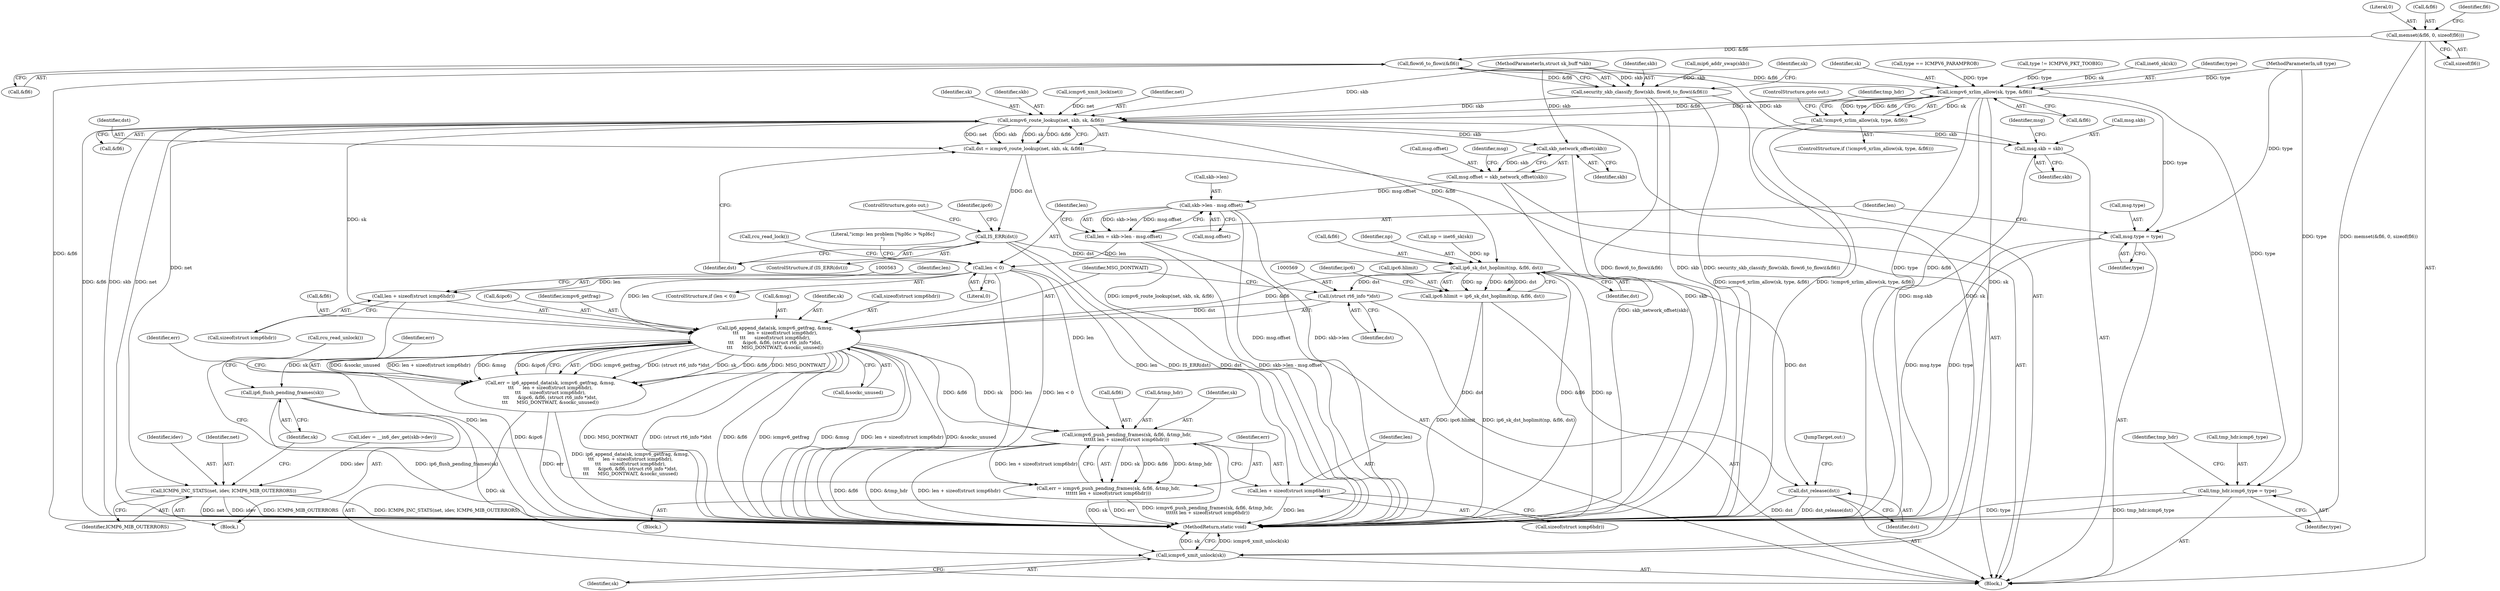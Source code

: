 digraph "0_linux_79dc7e3f1cd323be4c81aa1a94faa1b3ed987fb2@API" {
"1000319" [label="(Call,memset(&fl6, 0, sizeof(fl6)))"];
"1000372" [label="(Call,flowi6_to_flowi(&fl6))"];
"1000370" [label="(Call,security_skb_classify_flow(skb, flowi6_to_flowi(&fl6)))"];
"1000472" [label="(Call,icmpv6_route_lookup(net, skb, sk, &fl6))"];
"1000470" [label="(Call,dst = icmpv6_route_lookup(net, skb, sk, &fl6))"];
"1000479" [label="(Call,IS_ERR(dst))"];
"1000486" [label="(Call,ip6_sk_dst_hoplimit(np, &fl6, dst))"];
"1000482" [label="(Call,ipc6.hlimit = ip6_sk_dst_hoplimit(np, &fl6, dst))"];
"1000553" [label="(Call,ip6_append_data(sk, icmpv6_getfrag, &msg,\n\t\t\t      len + sizeof(struct icmp6hdr),\n\t\t\t      sizeof(struct icmp6hdr),\n\t\t\t      &ipc6, &fl6, (struct rt6_info *)dst,\n\t\t\t      MSG_DONTWAIT, &sockc_unused))"];
"1000551" [label="(Call,err = ip6_append_data(sk, icmpv6_getfrag, &msg,\n\t\t\t      len + sizeof(struct icmp6hdr),\n\t\t\t      sizeof(struct icmp6hdr),\n\t\t\t      &ipc6, &fl6, (struct rt6_info *)dst,\n\t\t\t      MSG_DONTWAIT, &sockc_unused))"];
"1000581" [label="(Call,ip6_flush_pending_frames(sk))"];
"1000602" [label="(Call,icmpv6_xmit_unlock(sk))"];
"1000587" [label="(Call,icmpv6_push_pending_frames(sk, &fl6, &tmp_hdr,\n\t\t\t\t\t\t len + sizeof(struct icmp6hdr)))"];
"1000585" [label="(Call,err = icmpv6_push_pending_frames(sk, &fl6, &tmp_hdr,\n\t\t\t\t\t\t len + sizeof(struct icmp6hdr)))"];
"1000568" [label="(Call,(struct rt6_info *)dst)"];
"1000599" [label="(Call,dst_release(dst))"];
"1000503" [label="(Call,msg.skb = skb)"];
"1000512" [label="(Call,skb_network_offset(skb))"];
"1000508" [label="(Call,msg.offset = skb_network_offset(skb))"];
"1000521" [label="(Call,skb->len - msg.offset)"];
"1000519" [label="(Call,len = skb->len - msg.offset)"];
"1000529" [label="(Call,len < 0)"];
"1000558" [label="(Call,len + sizeof(struct icmp6hdr))"];
"1000593" [label="(Call,len + sizeof(struct icmp6hdr))"];
"1000577" [label="(Call,ICMP6_INC_STATS(net, idev, ICMP6_MIB_OUTERRORS))"];
"1000394" [label="(Call,icmpv6_xrlim_allow(sk, type, &fl6))"];
"1000393" [label="(Call,!icmpv6_xrlim_allow(sk, type, &fl6))"];
"1000400" [label="(Call,tmp_hdr.icmp6_type = type)"];
"1000514" [label="(Call,msg.type = type)"];
"1000584" [label="(Block,)"];
"1000530" [label="(Identifier,len)"];
"1000487" [label="(Identifier,np)"];
"1000481" [label="(ControlStructure,goto out;)"];
"1000586" [label="(Identifier,err)"];
"1000484" [label="(Identifier,ipc6)"];
"1000520" [label="(Identifier,len)"];
"1000581" [label="(Call,ip6_flush_pending_frames(sk))"];
"1000585" [label="(Call,err = icmpv6_push_pending_frames(sk, &fl6, &tmp_hdr,\n\t\t\t\t\t\t len + sizeof(struct icmp6hdr)))"];
"1000597" [label="(Call,rcu_read_unlock())"];
"1000392" [label="(ControlStructure,if (!icmpv6_xrlim_allow(sk, type, &fl6)))"];
"1000402" [label="(Identifier,tmp_hdr)"];
"1000556" [label="(Call,&msg)"];
"1000578" [label="(Identifier,net)"];
"1000514" [label="(Call,msg.type = type)"];
"1000522" [label="(Call,skb->len)"];
"1000371" [label="(Identifier,skb)"];
"1000404" [label="(Identifier,type)"];
"1000390" [label="(Call,inet6_sk(sk))"];
"1000588" [label="(Identifier,sk)"];
"1000582" [label="(Identifier,sk)"];
"1000575" [label="(Identifier,err)"];
"1000107" [label="(MethodParameterIn,u8 type)"];
"1000551" [label="(Call,err = ip6_append_data(sk, icmpv6_getfrag, &msg,\n\t\t\t      len + sizeof(struct icmp6hdr),\n\t\t\t      sizeof(struct icmp6hdr),\n\t\t\t      &ipc6, &fl6, (struct rt6_info *)dst,\n\t\t\t      MSG_DONTWAIT, &sockc_unused))"];
"1000493" [label="(Identifier,ipc6)"];
"1000483" [label="(Call,ipc6.hlimit)"];
"1000397" [label="(Call,&fl6)"];
"1000601" [label="(JumpTarget,out:)"];
"1000604" [label="(MethodReturn,static void)"];
"1000388" [label="(Call,np = inet6_sk(sk))"];
"1000529" [label="(Call,len < 0)"];
"1000322" [label="(Literal,0)"];
"1000534" [label="(Literal,\"icmp: len problem [%pI6c > %pI6c]\n\")"];
"1000317" [label="(Call,mip6_addr_swap(skb))"];
"1000559" [label="(Identifier,len)"];
"1000545" [label="(Call,idev = __in6_dev_get(skb->dev))"];
"1000554" [label="(Identifier,sk)"];
"1000518" [label="(Identifier,type)"];
"1000544" [label="(Call,rcu_read_lock())"];
"1000394" [label="(Call,icmpv6_xrlim_allow(sk, type, &fl6))"];
"1000515" [label="(Call,msg.type)"];
"1000401" [label="(Call,tmp_hdr.icmp6_type)"];
"1000480" [label="(Identifier,dst)"];
"1000568" [label="(Call,(struct rt6_info *)dst)"];
"1000589" [label="(Call,&fl6)"];
"1000471" [label="(Identifier,dst)"];
"1000571" [label="(Identifier,MSG_DONTWAIT)"];
"1000528" [label="(ControlStructure,if (len < 0))"];
"1000370" [label="(Call,security_skb_classify_flow(skb, flowi6_to_flowi(&fl6)))"];
"1000486" [label="(Call,ip6_sk_dst_hoplimit(np, &fl6, dst))"];
"1000376" [label="(Identifier,sk)"];
"1000507" [label="(Identifier,skb)"];
"1000472" [label="(Call,icmpv6_route_lookup(net, skb, sk, &fl6))"];
"1000513" [label="(Identifier,skb)"];
"1000476" [label="(Call,&fl6)"];
"1000577" [label="(Call,ICMP6_INC_STATS(net, idev, ICMP6_MIB_OUTERRORS))"];
"1000572" [label="(Call,&sockc_unused)"];
"1000111" [label="(Block,)"];
"1000512" [label="(Call,skb_network_offset(skb))"];
"1000594" [label="(Identifier,len)"];
"1000473" [label="(Identifier,net)"];
"1000552" [label="(Identifier,err)"];
"1000323" [label="(Call,sizeof(fl6))"];
"1000519" [label="(Call,len = skb->len - msg.offset)"];
"1000599" [label="(Call,dst_release(dst))"];
"1000320" [label="(Call,&fl6)"];
"1000591" [label="(Call,&tmp_hdr)"];
"1000580" [label="(Identifier,ICMP6_MIB_OUTERRORS)"];
"1000558" [label="(Call,len + sizeof(struct icmp6hdr))"];
"1000504" [label="(Call,msg.skb)"];
"1000576" [label="(Block,)"];
"1000503" [label="(Call,msg.skb = skb)"];
"1000525" [label="(Call,msg.offset)"];
"1000595" [label="(Call,sizeof(struct icmp6hdr))"];
"1000470" [label="(Call,dst = icmpv6_route_lookup(net, skb, sk, &fl6))"];
"1000475" [label="(Identifier,sk)"];
"1000373" [label="(Call,&fl6)"];
"1000474" [label="(Identifier,skb)"];
"1000560" [label="(Call,sizeof(struct icmp6hdr))"];
"1000372" [label="(Call,flowi6_to_flowi(&fl6))"];
"1000319" [label="(Call,memset(&fl6, 0, sizeof(fl6)))"];
"1000327" [label="(Identifier,fl6)"];
"1000393" [label="(Call,!icmpv6_xrlim_allow(sk, type, &fl6))"];
"1000377" [label="(Call,icmpv6_xmit_lock(net))"];
"1000396" [label="(Identifier,type)"];
"1000553" [label="(Call,ip6_append_data(sk, icmpv6_getfrag, &msg,\n\t\t\t      len + sizeof(struct icmp6hdr),\n\t\t\t      sizeof(struct icmp6hdr),\n\t\t\t      &ipc6, &fl6, (struct rt6_info *)dst,\n\t\t\t      MSG_DONTWAIT, &sockc_unused))"];
"1000603" [label="(Identifier,sk)"];
"1000562" [label="(Call,sizeof(struct icmp6hdr))"];
"1000478" [label="(ControlStructure,if (IS_ERR(dst)))"];
"1000482" [label="(Call,ipc6.hlimit = ip6_sk_dst_hoplimit(np, &fl6, dst))"];
"1000510" [label="(Identifier,msg)"];
"1000516" [label="(Identifier,msg)"];
"1000509" [label="(Call,msg.offset)"];
"1000531" [label="(Literal,0)"];
"1000106" [label="(MethodParameterIn,struct sk_buff *skb)"];
"1000479" [label="(Call,IS_ERR(dst))"];
"1000400" [label="(Call,tmp_hdr.icmp6_type = type)"];
"1000488" [label="(Call,&fl6)"];
"1000395" [label="(Identifier,sk)"];
"1000566" [label="(Call,&fl6)"];
"1000399" [label="(ControlStructure,goto out;)"];
"1000602" [label="(Call,icmpv6_xmit_unlock(sk))"];
"1000593" [label="(Call,len + sizeof(struct icmp6hdr))"];
"1000564" [label="(Call,&ipc6)"];
"1000521" [label="(Call,skb->len - msg.offset)"];
"1000570" [label="(Identifier,dst)"];
"1000587" [label="(Call,icmpv6_push_pending_frames(sk, &fl6, &tmp_hdr,\n\t\t\t\t\t\t len + sizeof(struct icmp6hdr)))"];
"1000407" [label="(Identifier,tmp_hdr)"];
"1000579" [label="(Identifier,idev)"];
"1000555" [label="(Identifier,icmpv6_getfrag)"];
"1000490" [label="(Identifier,dst)"];
"1000234" [label="(Call,type == ICMPV6_PARAMPROB)"];
"1000508" [label="(Call,msg.offset = skb_network_offset(skb))"];
"1000600" [label="(Identifier,dst)"];
"1000229" [label="(Call,type != ICMPV6_PKT_TOOBIG)"];
"1000319" -> "1000111"  [label="AST: "];
"1000319" -> "1000323"  [label="CFG: "];
"1000320" -> "1000319"  [label="AST: "];
"1000322" -> "1000319"  [label="AST: "];
"1000323" -> "1000319"  [label="AST: "];
"1000327" -> "1000319"  [label="CFG: "];
"1000319" -> "1000604"  [label="DDG: memset(&fl6, 0, sizeof(fl6))"];
"1000319" -> "1000372"  [label="DDG: &fl6"];
"1000372" -> "1000370"  [label="AST: "];
"1000372" -> "1000373"  [label="CFG: "];
"1000373" -> "1000372"  [label="AST: "];
"1000370" -> "1000372"  [label="CFG: "];
"1000372" -> "1000604"  [label="DDG: &fl6"];
"1000372" -> "1000370"  [label="DDG: &fl6"];
"1000372" -> "1000394"  [label="DDG: &fl6"];
"1000370" -> "1000111"  [label="AST: "];
"1000371" -> "1000370"  [label="AST: "];
"1000376" -> "1000370"  [label="CFG: "];
"1000370" -> "1000604"  [label="DDG: security_skb_classify_flow(skb, flowi6_to_flowi(&fl6))"];
"1000370" -> "1000604"  [label="DDG: flowi6_to_flowi(&fl6)"];
"1000370" -> "1000604"  [label="DDG: skb"];
"1000317" -> "1000370"  [label="DDG: skb"];
"1000106" -> "1000370"  [label="DDG: skb"];
"1000370" -> "1000472"  [label="DDG: skb"];
"1000472" -> "1000470"  [label="AST: "];
"1000472" -> "1000476"  [label="CFG: "];
"1000473" -> "1000472"  [label="AST: "];
"1000474" -> "1000472"  [label="AST: "];
"1000475" -> "1000472"  [label="AST: "];
"1000476" -> "1000472"  [label="AST: "];
"1000470" -> "1000472"  [label="CFG: "];
"1000472" -> "1000604"  [label="DDG: &fl6"];
"1000472" -> "1000604"  [label="DDG: skb"];
"1000472" -> "1000604"  [label="DDG: net"];
"1000472" -> "1000470"  [label="DDG: net"];
"1000472" -> "1000470"  [label="DDG: skb"];
"1000472" -> "1000470"  [label="DDG: sk"];
"1000472" -> "1000470"  [label="DDG: &fl6"];
"1000377" -> "1000472"  [label="DDG: net"];
"1000106" -> "1000472"  [label="DDG: skb"];
"1000394" -> "1000472"  [label="DDG: sk"];
"1000394" -> "1000472"  [label="DDG: &fl6"];
"1000472" -> "1000486"  [label="DDG: &fl6"];
"1000472" -> "1000503"  [label="DDG: skb"];
"1000472" -> "1000512"  [label="DDG: skb"];
"1000472" -> "1000553"  [label="DDG: sk"];
"1000472" -> "1000577"  [label="DDG: net"];
"1000472" -> "1000602"  [label="DDG: sk"];
"1000470" -> "1000111"  [label="AST: "];
"1000471" -> "1000470"  [label="AST: "];
"1000480" -> "1000470"  [label="CFG: "];
"1000470" -> "1000604"  [label="DDG: icmpv6_route_lookup(net, skb, sk, &fl6)"];
"1000470" -> "1000479"  [label="DDG: dst"];
"1000479" -> "1000478"  [label="AST: "];
"1000479" -> "1000480"  [label="CFG: "];
"1000480" -> "1000479"  [label="AST: "];
"1000481" -> "1000479"  [label="CFG: "];
"1000484" -> "1000479"  [label="CFG: "];
"1000479" -> "1000604"  [label="DDG: IS_ERR(dst)"];
"1000479" -> "1000604"  [label="DDG: dst"];
"1000479" -> "1000486"  [label="DDG: dst"];
"1000486" -> "1000482"  [label="AST: "];
"1000486" -> "1000490"  [label="CFG: "];
"1000487" -> "1000486"  [label="AST: "];
"1000488" -> "1000486"  [label="AST: "];
"1000490" -> "1000486"  [label="AST: "];
"1000482" -> "1000486"  [label="CFG: "];
"1000486" -> "1000604"  [label="DDG: &fl6"];
"1000486" -> "1000604"  [label="DDG: np"];
"1000486" -> "1000482"  [label="DDG: np"];
"1000486" -> "1000482"  [label="DDG: &fl6"];
"1000486" -> "1000482"  [label="DDG: dst"];
"1000388" -> "1000486"  [label="DDG: np"];
"1000486" -> "1000553"  [label="DDG: &fl6"];
"1000486" -> "1000568"  [label="DDG: dst"];
"1000486" -> "1000599"  [label="DDG: dst"];
"1000482" -> "1000111"  [label="AST: "];
"1000483" -> "1000482"  [label="AST: "];
"1000493" -> "1000482"  [label="CFG: "];
"1000482" -> "1000604"  [label="DDG: ip6_sk_dst_hoplimit(np, &fl6, dst)"];
"1000482" -> "1000604"  [label="DDG: ipc6.hlimit"];
"1000553" -> "1000551"  [label="AST: "];
"1000553" -> "1000572"  [label="CFG: "];
"1000554" -> "1000553"  [label="AST: "];
"1000555" -> "1000553"  [label="AST: "];
"1000556" -> "1000553"  [label="AST: "];
"1000558" -> "1000553"  [label="AST: "];
"1000562" -> "1000553"  [label="AST: "];
"1000564" -> "1000553"  [label="AST: "];
"1000566" -> "1000553"  [label="AST: "];
"1000568" -> "1000553"  [label="AST: "];
"1000571" -> "1000553"  [label="AST: "];
"1000572" -> "1000553"  [label="AST: "];
"1000551" -> "1000553"  [label="CFG: "];
"1000553" -> "1000604"  [label="DDG: MSG_DONTWAIT"];
"1000553" -> "1000604"  [label="DDG: (struct rt6_info *)dst"];
"1000553" -> "1000604"  [label="DDG: &fl6"];
"1000553" -> "1000604"  [label="DDG: icmpv6_getfrag"];
"1000553" -> "1000604"  [label="DDG: &msg"];
"1000553" -> "1000604"  [label="DDG: len + sizeof(struct icmp6hdr)"];
"1000553" -> "1000604"  [label="DDG: &sockc_unused"];
"1000553" -> "1000604"  [label="DDG: &ipc6"];
"1000553" -> "1000551"  [label="DDG: icmpv6_getfrag"];
"1000553" -> "1000551"  [label="DDG: (struct rt6_info *)dst"];
"1000553" -> "1000551"  [label="DDG: sk"];
"1000553" -> "1000551"  [label="DDG: &fl6"];
"1000553" -> "1000551"  [label="DDG: MSG_DONTWAIT"];
"1000553" -> "1000551"  [label="DDG: &sockc_unused"];
"1000553" -> "1000551"  [label="DDG: len + sizeof(struct icmp6hdr)"];
"1000553" -> "1000551"  [label="DDG: &msg"];
"1000553" -> "1000551"  [label="DDG: &ipc6"];
"1000529" -> "1000553"  [label="DDG: len"];
"1000568" -> "1000553"  [label="DDG: dst"];
"1000553" -> "1000581"  [label="DDG: sk"];
"1000553" -> "1000587"  [label="DDG: sk"];
"1000553" -> "1000587"  [label="DDG: &fl6"];
"1000551" -> "1000111"  [label="AST: "];
"1000552" -> "1000551"  [label="AST: "];
"1000575" -> "1000551"  [label="CFG: "];
"1000551" -> "1000604"  [label="DDG: ip6_append_data(sk, icmpv6_getfrag, &msg,\n\t\t\t      len + sizeof(struct icmp6hdr),\n\t\t\t      sizeof(struct icmp6hdr),\n\t\t\t      &ipc6, &fl6, (struct rt6_info *)dst,\n\t\t\t      MSG_DONTWAIT, &sockc_unused)"];
"1000551" -> "1000604"  [label="DDG: err"];
"1000581" -> "1000576"  [label="AST: "];
"1000581" -> "1000582"  [label="CFG: "];
"1000582" -> "1000581"  [label="AST: "];
"1000597" -> "1000581"  [label="CFG: "];
"1000581" -> "1000604"  [label="DDG: ip6_flush_pending_frames(sk)"];
"1000581" -> "1000602"  [label="DDG: sk"];
"1000602" -> "1000111"  [label="AST: "];
"1000602" -> "1000603"  [label="CFG: "];
"1000603" -> "1000602"  [label="AST: "];
"1000604" -> "1000602"  [label="CFG: "];
"1000602" -> "1000604"  [label="DDG: icmpv6_xmit_unlock(sk)"];
"1000602" -> "1000604"  [label="DDG: sk"];
"1000587" -> "1000602"  [label="DDG: sk"];
"1000394" -> "1000602"  [label="DDG: sk"];
"1000587" -> "1000585"  [label="AST: "];
"1000587" -> "1000593"  [label="CFG: "];
"1000588" -> "1000587"  [label="AST: "];
"1000589" -> "1000587"  [label="AST: "];
"1000591" -> "1000587"  [label="AST: "];
"1000593" -> "1000587"  [label="AST: "];
"1000585" -> "1000587"  [label="CFG: "];
"1000587" -> "1000604"  [label="DDG: &fl6"];
"1000587" -> "1000604"  [label="DDG: &tmp_hdr"];
"1000587" -> "1000604"  [label="DDG: len + sizeof(struct icmp6hdr)"];
"1000587" -> "1000585"  [label="DDG: sk"];
"1000587" -> "1000585"  [label="DDG: &fl6"];
"1000587" -> "1000585"  [label="DDG: &tmp_hdr"];
"1000587" -> "1000585"  [label="DDG: len + sizeof(struct icmp6hdr)"];
"1000529" -> "1000587"  [label="DDG: len"];
"1000585" -> "1000584"  [label="AST: "];
"1000586" -> "1000585"  [label="AST: "];
"1000597" -> "1000585"  [label="CFG: "];
"1000585" -> "1000604"  [label="DDG: err"];
"1000585" -> "1000604"  [label="DDG: icmpv6_push_pending_frames(sk, &fl6, &tmp_hdr,\n\t\t\t\t\t\t len + sizeof(struct icmp6hdr))"];
"1000568" -> "1000570"  [label="CFG: "];
"1000569" -> "1000568"  [label="AST: "];
"1000570" -> "1000568"  [label="AST: "];
"1000571" -> "1000568"  [label="CFG: "];
"1000568" -> "1000599"  [label="DDG: dst"];
"1000599" -> "1000111"  [label="AST: "];
"1000599" -> "1000600"  [label="CFG: "];
"1000600" -> "1000599"  [label="AST: "];
"1000601" -> "1000599"  [label="CFG: "];
"1000599" -> "1000604"  [label="DDG: dst_release(dst)"];
"1000599" -> "1000604"  [label="DDG: dst"];
"1000503" -> "1000111"  [label="AST: "];
"1000503" -> "1000507"  [label="CFG: "];
"1000504" -> "1000503"  [label="AST: "];
"1000507" -> "1000503"  [label="AST: "];
"1000510" -> "1000503"  [label="CFG: "];
"1000503" -> "1000604"  [label="DDG: msg.skb"];
"1000106" -> "1000503"  [label="DDG: skb"];
"1000512" -> "1000508"  [label="AST: "];
"1000512" -> "1000513"  [label="CFG: "];
"1000513" -> "1000512"  [label="AST: "];
"1000508" -> "1000512"  [label="CFG: "];
"1000512" -> "1000604"  [label="DDG: skb"];
"1000512" -> "1000508"  [label="DDG: skb"];
"1000106" -> "1000512"  [label="DDG: skb"];
"1000508" -> "1000111"  [label="AST: "];
"1000509" -> "1000508"  [label="AST: "];
"1000516" -> "1000508"  [label="CFG: "];
"1000508" -> "1000604"  [label="DDG: skb_network_offset(skb)"];
"1000508" -> "1000521"  [label="DDG: msg.offset"];
"1000521" -> "1000519"  [label="AST: "];
"1000521" -> "1000525"  [label="CFG: "];
"1000522" -> "1000521"  [label="AST: "];
"1000525" -> "1000521"  [label="AST: "];
"1000519" -> "1000521"  [label="CFG: "];
"1000521" -> "1000604"  [label="DDG: msg.offset"];
"1000521" -> "1000604"  [label="DDG: skb->len"];
"1000521" -> "1000519"  [label="DDG: skb->len"];
"1000521" -> "1000519"  [label="DDG: msg.offset"];
"1000519" -> "1000111"  [label="AST: "];
"1000520" -> "1000519"  [label="AST: "];
"1000530" -> "1000519"  [label="CFG: "];
"1000519" -> "1000604"  [label="DDG: skb->len - msg.offset"];
"1000519" -> "1000529"  [label="DDG: len"];
"1000529" -> "1000528"  [label="AST: "];
"1000529" -> "1000531"  [label="CFG: "];
"1000530" -> "1000529"  [label="AST: "];
"1000531" -> "1000529"  [label="AST: "];
"1000534" -> "1000529"  [label="CFG: "];
"1000544" -> "1000529"  [label="CFG: "];
"1000529" -> "1000604"  [label="DDG: len"];
"1000529" -> "1000604"  [label="DDG: len < 0"];
"1000529" -> "1000558"  [label="DDG: len"];
"1000529" -> "1000593"  [label="DDG: len"];
"1000558" -> "1000560"  [label="CFG: "];
"1000559" -> "1000558"  [label="AST: "];
"1000560" -> "1000558"  [label="AST: "];
"1000563" -> "1000558"  [label="CFG: "];
"1000558" -> "1000604"  [label="DDG: len"];
"1000593" -> "1000595"  [label="CFG: "];
"1000594" -> "1000593"  [label="AST: "];
"1000595" -> "1000593"  [label="AST: "];
"1000593" -> "1000604"  [label="DDG: len"];
"1000577" -> "1000576"  [label="AST: "];
"1000577" -> "1000580"  [label="CFG: "];
"1000578" -> "1000577"  [label="AST: "];
"1000579" -> "1000577"  [label="AST: "];
"1000580" -> "1000577"  [label="AST: "];
"1000582" -> "1000577"  [label="CFG: "];
"1000577" -> "1000604"  [label="DDG: idev"];
"1000577" -> "1000604"  [label="DDG: ICMP6_MIB_OUTERRORS"];
"1000577" -> "1000604"  [label="DDG: ICMP6_INC_STATS(net, idev, ICMP6_MIB_OUTERRORS)"];
"1000577" -> "1000604"  [label="DDG: net"];
"1000545" -> "1000577"  [label="DDG: idev"];
"1000394" -> "1000393"  [label="AST: "];
"1000394" -> "1000397"  [label="CFG: "];
"1000395" -> "1000394"  [label="AST: "];
"1000396" -> "1000394"  [label="AST: "];
"1000397" -> "1000394"  [label="AST: "];
"1000393" -> "1000394"  [label="CFG: "];
"1000394" -> "1000604"  [label="DDG: type"];
"1000394" -> "1000604"  [label="DDG: &fl6"];
"1000394" -> "1000393"  [label="DDG: sk"];
"1000394" -> "1000393"  [label="DDG: type"];
"1000394" -> "1000393"  [label="DDG: &fl6"];
"1000390" -> "1000394"  [label="DDG: sk"];
"1000107" -> "1000394"  [label="DDG: type"];
"1000234" -> "1000394"  [label="DDG: type"];
"1000229" -> "1000394"  [label="DDG: type"];
"1000394" -> "1000400"  [label="DDG: type"];
"1000394" -> "1000514"  [label="DDG: type"];
"1000393" -> "1000392"  [label="AST: "];
"1000399" -> "1000393"  [label="CFG: "];
"1000402" -> "1000393"  [label="CFG: "];
"1000393" -> "1000604"  [label="DDG: icmpv6_xrlim_allow(sk, type, &fl6)"];
"1000393" -> "1000604"  [label="DDG: !icmpv6_xrlim_allow(sk, type, &fl6)"];
"1000400" -> "1000111"  [label="AST: "];
"1000400" -> "1000404"  [label="CFG: "];
"1000401" -> "1000400"  [label="AST: "];
"1000404" -> "1000400"  [label="AST: "];
"1000407" -> "1000400"  [label="CFG: "];
"1000400" -> "1000604"  [label="DDG: tmp_hdr.icmp6_type"];
"1000400" -> "1000604"  [label="DDG: type"];
"1000107" -> "1000400"  [label="DDG: type"];
"1000514" -> "1000111"  [label="AST: "];
"1000514" -> "1000518"  [label="CFG: "];
"1000515" -> "1000514"  [label="AST: "];
"1000518" -> "1000514"  [label="AST: "];
"1000520" -> "1000514"  [label="CFG: "];
"1000514" -> "1000604"  [label="DDG: msg.type"];
"1000514" -> "1000604"  [label="DDG: type"];
"1000107" -> "1000514"  [label="DDG: type"];
}
